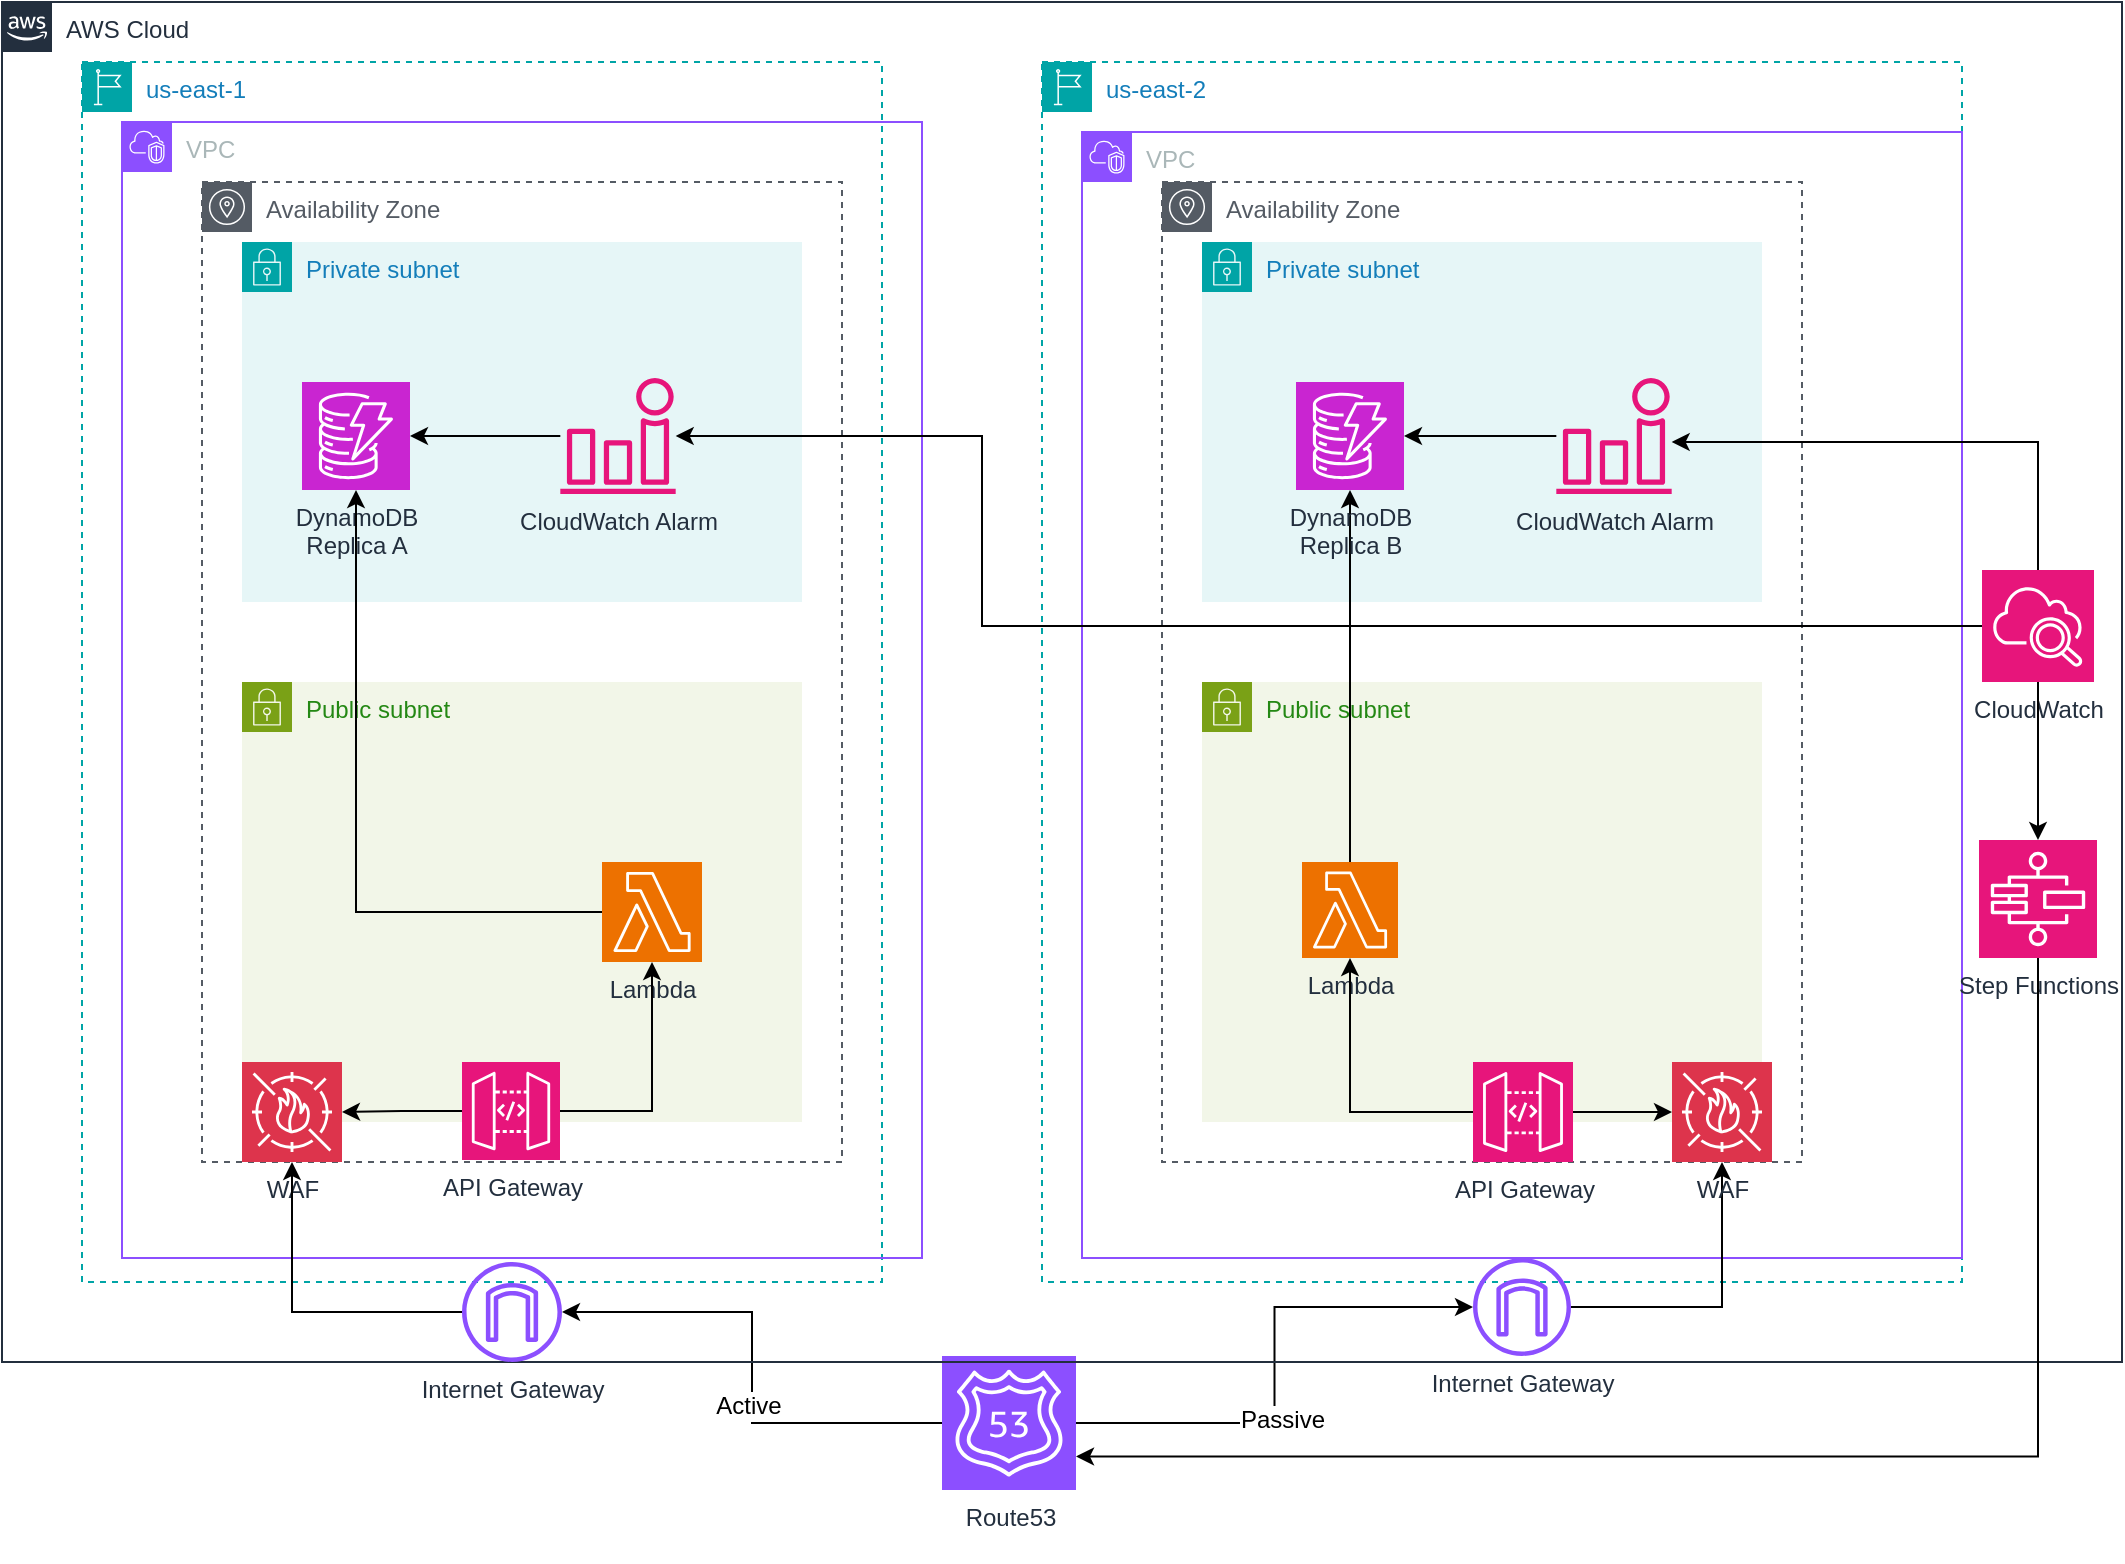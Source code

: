 <mxfile version="26.0.16">
  <diagram id="Ht1M8jgEwFfnCIfOTk4-" name="Page-1">
    <mxGraphModel dx="1198" dy="1901" grid="1" gridSize="10" guides="1" tooltips="1" connect="1" arrows="1" fold="1" page="1" pageScale="1" pageWidth="1169" pageHeight="827" math="0" shadow="0">
      <root>
        <mxCell id="0" />
        <mxCell id="1" parent="0" />
        <mxCell id="qHk2vTECXhj8ju3waCSB-45" style="edgeStyle=orthogonalEdgeStyle;rounded=0;orthogonalLoop=1;jettySize=auto;html=1;" edge="1" parent="1" source="qHk2vTECXhj8ju3waCSB-25" target="qHk2vTECXhj8ju3waCSB-38">
          <mxGeometry relative="1" as="geometry" />
        </mxCell>
        <mxCell id="qHk2vTECXhj8ju3waCSB-72" value="&lt;font style=&quot;font-size: 12px;&quot;&gt;Active&lt;/font&gt;" style="edgeLabel;html=1;align=center;verticalAlign=middle;resizable=0;points=[];" vertex="1" connectable="0" parent="qHk2vTECXhj8ju3waCSB-45">
          <mxGeometry x="-0.155" y="2" relative="1" as="geometry">
            <mxPoint as="offset" />
          </mxGeometry>
        </mxCell>
        <mxCell id="qHk2vTECXhj8ju3waCSB-46" style="edgeStyle=orthogonalEdgeStyle;rounded=0;orthogonalLoop=1;jettySize=auto;html=1;" edge="1" parent="1" source="qHk2vTECXhj8ju3waCSB-25" target="qHk2vTECXhj8ju3waCSB-42">
          <mxGeometry relative="1" as="geometry" />
        </mxCell>
        <mxCell id="qHk2vTECXhj8ju3waCSB-73" value="&lt;font style=&quot;font-size: 12px;&quot;&gt;Passive&lt;/font&gt;" style="edgeLabel;html=1;align=center;verticalAlign=middle;resizable=0;points=[];" vertex="1" connectable="0" parent="qHk2vTECXhj8ju3waCSB-46">
          <mxGeometry x="-0.199" y="-3" relative="1" as="geometry">
            <mxPoint y="1" as="offset" />
          </mxGeometry>
        </mxCell>
        <mxCell id="qHk2vTECXhj8ju3waCSB-25" value="&lt;div&gt;Route53&lt;/div&gt;&lt;div&gt;&lt;br&gt;&lt;/div&gt;" style="sketch=0;points=[[0,0,0],[0.25,0,0],[0.5,0,0],[0.75,0,0],[1,0,0],[0,1,0],[0.25,1,0],[0.5,1,0],[0.75,1,0],[1,1,0],[0,0.25,0],[0,0.5,0],[0,0.75,0],[1,0.25,0],[1,0.5,0],[1,0.75,0]];outlineConnect=0;fontColor=#232F3E;fillColor=#8C4FFF;strokeColor=#ffffff;dashed=0;verticalLabelPosition=bottom;verticalAlign=top;align=center;html=1;fontSize=12;fontStyle=0;aspect=fixed;shape=mxgraph.aws4.resourceIcon;resIcon=mxgraph.aws4.route_53;" vertex="1" parent="1">
          <mxGeometry x="530" y="-123" width="67" height="67" as="geometry" />
        </mxCell>
        <mxCell id="qHk2vTECXhj8ju3waCSB-28" value="AWS Cloud" style="points=[[0,0],[0.25,0],[0.5,0],[0.75,0],[1,0],[1,0.25],[1,0.5],[1,0.75],[1,1],[0.75,1],[0.5,1],[0.25,1],[0,1],[0,0.75],[0,0.5],[0,0.25]];outlineConnect=0;gradientColor=none;html=1;whiteSpace=wrap;fontSize=12;fontStyle=0;container=1;pointerEvents=0;collapsible=0;recursiveResize=0;shape=mxgraph.aws4.group;grIcon=mxgraph.aws4.group_aws_cloud_alt;strokeColor=#232F3E;fillColor=none;verticalAlign=top;align=left;spacingLeft=30;fontColor=#232F3E;dashed=0;" vertex="1" parent="1">
          <mxGeometry x="60" y="-800" width="1060" height="680" as="geometry" />
        </mxCell>
        <mxCell id="qHk2vTECXhj8ju3waCSB-13" value="Private subnet" style="points=[[0,0],[0.25,0],[0.5,0],[0.75,0],[1,0],[1,0.25],[1,0.5],[1,0.75],[1,1],[0.75,1],[0.5,1],[0.25,1],[0,1],[0,0.75],[0,0.5],[0,0.25]];outlineConnect=0;gradientColor=none;html=1;whiteSpace=wrap;fontSize=12;fontStyle=0;container=1;pointerEvents=0;collapsible=0;recursiveResize=0;shape=mxgraph.aws4.group;grIcon=mxgraph.aws4.group_security_group;grStroke=0;strokeColor=#00A4A6;fillColor=#E6F6F7;verticalAlign=top;align=left;spacingLeft=30;fontColor=#147EBA;dashed=0;" vertex="1" parent="qHk2vTECXhj8ju3waCSB-28">
          <mxGeometry x="600" y="120" width="280" height="180" as="geometry" />
        </mxCell>
        <mxCell id="qHk2vTECXhj8ju3waCSB-14" value="Public subnet" style="points=[[0,0],[0.25,0],[0.5,0],[0.75,0],[1,0],[1,0.25],[1,0.5],[1,0.75],[1,1],[0.75,1],[0.5,1],[0.25,1],[0,1],[0,0.75],[0,0.5],[0,0.25]];outlineConnect=0;gradientColor=none;html=1;whiteSpace=wrap;fontSize=12;fontStyle=0;container=1;pointerEvents=0;collapsible=0;recursiveResize=0;shape=mxgraph.aws4.group;grIcon=mxgraph.aws4.group_security_group;grStroke=0;strokeColor=#7AA116;fillColor=#F2F6E8;verticalAlign=top;align=left;spacingLeft=30;fontColor=#248814;dashed=0;" vertex="1" parent="qHk2vTECXhj8ju3waCSB-28">
          <mxGeometry x="600" y="340" width="280" height="220" as="geometry" />
        </mxCell>
        <mxCell id="qHk2vTECXhj8ju3waCSB-26" value="us-east-2" style="points=[[0,0],[0.25,0],[0.5,0],[0.75,0],[1,0],[1,0.25],[1,0.5],[1,0.75],[1,1],[0.75,1],[0.5,1],[0.25,1],[0,1],[0,0.75],[0,0.5],[0,0.25]];outlineConnect=0;gradientColor=none;html=1;whiteSpace=wrap;fontSize=12;fontStyle=0;container=1;pointerEvents=0;collapsible=0;recursiveResize=0;shape=mxgraph.aws4.group;grIcon=mxgraph.aws4.group_region;strokeColor=#00A4A6;fillColor=none;verticalAlign=top;align=left;spacingLeft=30;fontColor=#147EBA;dashed=1;" vertex="1" parent="qHk2vTECXhj8ju3waCSB-28">
          <mxGeometry x="520" y="30" width="460" height="610" as="geometry" />
        </mxCell>
        <mxCell id="qHk2vTECXhj8ju3waCSB-41" value="VPC" style="points=[[0,0],[0.25,0],[0.5,0],[0.75,0],[1,0],[1,0.25],[1,0.5],[1,0.75],[1,1],[0.75,1],[0.5,1],[0.25,1],[0,1],[0,0.75],[0,0.5],[0,0.25]];outlineConnect=0;gradientColor=none;html=1;whiteSpace=wrap;fontSize=12;fontStyle=0;container=1;pointerEvents=0;collapsible=0;recursiveResize=0;shape=mxgraph.aws4.group;grIcon=mxgraph.aws4.group_vpc2;strokeColor=#8C4FFF;fillColor=none;verticalAlign=top;align=left;spacingLeft=30;fontColor=#AAB7B8;dashed=0;" vertex="1" parent="qHk2vTECXhj8ju3waCSB-26">
          <mxGeometry x="20" y="35" width="440" height="563" as="geometry" />
        </mxCell>
        <mxCell id="qHk2vTECXhj8ju3waCSB-34" value="us-east-1" style="points=[[0,0],[0.25,0],[0.5,0],[0.75,0],[1,0],[1,0.25],[1,0.5],[1,0.75],[1,1],[0.75,1],[0.5,1],[0.25,1],[0,1],[0,0.75],[0,0.5],[0,0.25]];outlineConnect=0;gradientColor=none;html=1;whiteSpace=wrap;fontSize=12;fontStyle=0;container=1;pointerEvents=0;collapsible=0;recursiveResize=0;shape=mxgraph.aws4.group;grIcon=mxgraph.aws4.group_region;strokeColor=#00A4A6;fillColor=none;verticalAlign=top;align=left;spacingLeft=30;fontColor=#147EBA;dashed=1;" vertex="1" parent="qHk2vTECXhj8ju3waCSB-28">
          <mxGeometry x="40" y="30" width="400" height="610" as="geometry" />
        </mxCell>
        <mxCell id="qHk2vTECXhj8ju3waCSB-35" value="&lt;div&gt;Availability Zone &lt;br&gt;&lt;/div&gt;&lt;div&gt;&lt;br&gt;&lt;/div&gt;" style="sketch=0;outlineConnect=0;gradientColor=none;html=1;whiteSpace=wrap;fontSize=12;fontStyle=0;shape=mxgraph.aws4.group;grIcon=mxgraph.aws4.group_availability_zone;strokeColor=#545B64;fillColor=none;verticalAlign=top;align=left;spacingLeft=30;fontColor=#545B64;dashed=1;" vertex="1" parent="qHk2vTECXhj8ju3waCSB-28">
          <mxGeometry x="580" y="90" width="320" height="490" as="geometry" />
        </mxCell>
        <mxCell id="qHk2vTECXhj8ju3waCSB-40" value="VPC" style="points=[[0,0],[0.25,0],[0.5,0],[0.75,0],[1,0],[1,0.25],[1,0.5],[1,0.75],[1,1],[0.75,1],[0.5,1],[0.25,1],[0,1],[0,0.75],[0,0.5],[0,0.25]];outlineConnect=0;gradientColor=none;html=1;whiteSpace=wrap;fontSize=12;fontStyle=0;container=1;pointerEvents=0;collapsible=0;recursiveResize=0;shape=mxgraph.aws4.group;grIcon=mxgraph.aws4.group_vpc2;strokeColor=#8C4FFF;fillColor=none;verticalAlign=top;align=left;spacingLeft=30;fontColor=#AAB7B8;dashed=0;" vertex="1" parent="qHk2vTECXhj8ju3waCSB-28">
          <mxGeometry x="60" y="60" width="400" height="568" as="geometry" />
        </mxCell>
        <mxCell id="qHk2vTECXhj8ju3waCSB-30" value="&lt;div&gt;Availability Zone &lt;br&gt;&lt;/div&gt;&lt;div&gt;&lt;br&gt;&lt;/div&gt;" style="sketch=0;outlineConnect=0;gradientColor=none;html=1;whiteSpace=wrap;fontSize=12;fontStyle=0;shape=mxgraph.aws4.group;grIcon=mxgraph.aws4.group_availability_zone;strokeColor=#545B64;fillColor=none;verticalAlign=top;align=left;spacingLeft=30;fontColor=#545B64;dashed=1;" vertex="1" parent="qHk2vTECXhj8ju3waCSB-40">
          <mxGeometry x="40" y="30" width="320" height="490" as="geometry" />
        </mxCell>
        <mxCell id="qHk2vTECXhj8ju3waCSB-21" value="Private subnet" style="points=[[0,0],[0.25,0],[0.5,0],[0.75,0],[1,0],[1,0.25],[1,0.5],[1,0.75],[1,1],[0.75,1],[0.5,1],[0.25,1],[0,1],[0,0.75],[0,0.5],[0,0.25]];outlineConnect=0;gradientColor=none;html=1;whiteSpace=wrap;fontSize=12;fontStyle=0;container=1;pointerEvents=0;collapsible=0;recursiveResize=0;shape=mxgraph.aws4.group;grIcon=mxgraph.aws4.group_security_group;grStroke=0;strokeColor=#00A4A6;fillColor=#E6F6F7;verticalAlign=top;align=left;spacingLeft=30;fontColor=#147EBA;dashed=0;" vertex="1" parent="qHk2vTECXhj8ju3waCSB-40">
          <mxGeometry x="60" y="60" width="280" height="180" as="geometry" />
        </mxCell>
        <mxCell id="qHk2vTECXhj8ju3waCSB-58" value="DynamoDB&lt;br&gt;&lt;div&gt;Replica A&lt;/div&gt;&lt;div&gt;&lt;br&gt;&lt;/div&gt;" style="sketch=0;points=[[0,0,0],[0.25,0,0],[0.5,0,0],[0.75,0,0],[1,0,0],[0,1,0],[0.25,1,0],[0.5,1,0],[0.75,1,0],[1,1,0],[0,0.25,0],[0,0.5,0],[0,0.75,0],[1,0.25,0],[1,0.5,0],[1,0.75,0]];outlineConnect=0;fontColor=#232F3E;fillColor=#C925D1;strokeColor=#ffffff;dashed=0;verticalLabelPosition=bottom;verticalAlign=top;align=center;html=1;fontSize=12;fontStyle=0;aspect=fixed;shape=mxgraph.aws4.resourceIcon;resIcon=mxgraph.aws4.dynamodb;" vertex="1" parent="qHk2vTECXhj8ju3waCSB-21">
          <mxGeometry x="30" y="70" width="54" height="54" as="geometry" />
        </mxCell>
        <mxCell id="qHk2vTECXhj8ju3waCSB-31" value="Public subnet" style="points=[[0,0],[0.25,0],[0.5,0],[0.75,0],[1,0],[1,0.25],[1,0.5],[1,0.75],[1,1],[0.75,1],[0.5,1],[0.25,1],[0,1],[0,0.75],[0,0.5],[0,0.25]];outlineConnect=0;gradientColor=none;html=1;whiteSpace=wrap;fontSize=12;fontStyle=0;container=1;pointerEvents=0;collapsible=0;recursiveResize=0;shape=mxgraph.aws4.group;grIcon=mxgraph.aws4.group_security_group;grStroke=0;strokeColor=#7AA116;fillColor=#F2F6E8;verticalAlign=top;align=left;spacingLeft=30;fontColor=#248814;dashed=0;" vertex="1" parent="qHk2vTECXhj8ju3waCSB-40">
          <mxGeometry x="60" y="280" width="280" height="220" as="geometry" />
        </mxCell>
        <mxCell id="qHk2vTECXhj8ju3waCSB-44" value="API Gateway" style="sketch=0;points=[[0,0,0],[0.25,0,0],[0.5,0,0],[0.75,0,0],[1,0,0],[0,1,0],[0.25,1,0],[0.5,1,0],[0.75,1,0],[1,1,0],[0,0.25,0],[0,0.5,0],[0,0.75,0],[1,0.25,0],[1,0.5,0],[1,0.75,0]];outlineConnect=0;fontColor=#232F3E;fillColor=#E7157B;strokeColor=#ffffff;dashed=0;verticalLabelPosition=bottom;verticalAlign=top;align=center;html=1;fontSize=12;fontStyle=0;aspect=fixed;shape=mxgraph.aws4.resourceIcon;resIcon=mxgraph.aws4.api_gateway;" vertex="1" parent="qHk2vTECXhj8ju3waCSB-40">
          <mxGeometry x="170" y="470" width="49" height="49" as="geometry" />
        </mxCell>
        <mxCell id="qHk2vTECXhj8ju3waCSB-50" value="WAF" style="sketch=0;points=[[0,0,0],[0.25,0,0],[0.5,0,0],[0.75,0,0],[1,0,0],[0,1,0],[0.25,1,0],[0.5,1,0],[0.75,1,0],[1,1,0],[0,0.25,0],[0,0.5,0],[0,0.75,0],[1,0.25,0],[1,0.5,0],[1,0.75,0]];outlineConnect=0;fontColor=#232F3E;fillColor=#DD344C;strokeColor=#ffffff;dashed=0;verticalLabelPosition=bottom;verticalAlign=top;align=center;html=1;fontSize=12;fontStyle=0;aspect=fixed;shape=mxgraph.aws4.resourceIcon;resIcon=mxgraph.aws4.waf;" vertex="1" parent="qHk2vTECXhj8ju3waCSB-40">
          <mxGeometry x="60" y="470" width="50" height="50" as="geometry" />
        </mxCell>
        <mxCell id="qHk2vTECXhj8ju3waCSB-51" style="edgeStyle=orthogonalEdgeStyle;rounded=0;orthogonalLoop=1;jettySize=auto;html=1;entryX=1;entryY=0.5;entryDx=0;entryDy=0;entryPerimeter=0;" edge="1" parent="qHk2vTECXhj8ju3waCSB-40" source="qHk2vTECXhj8ju3waCSB-44" target="qHk2vTECXhj8ju3waCSB-50">
          <mxGeometry relative="1" as="geometry" />
        </mxCell>
        <mxCell id="qHk2vTECXhj8ju3waCSB-62" style="edgeStyle=orthogonalEdgeStyle;rounded=0;orthogonalLoop=1;jettySize=auto;html=1;" edge="1" parent="qHk2vTECXhj8ju3waCSB-40" source="qHk2vTECXhj8ju3waCSB-55" target="qHk2vTECXhj8ju3waCSB-58">
          <mxGeometry relative="1" as="geometry" />
        </mxCell>
        <mxCell id="qHk2vTECXhj8ju3waCSB-55" value="Lambda" style="sketch=0;points=[[0,0,0],[0.25,0,0],[0.5,0,0],[0.75,0,0],[1,0,0],[0,1,0],[0.25,1,0],[0.5,1,0],[0.75,1,0],[1,1,0],[0,0.25,0],[0,0.5,0],[0,0.75,0],[1,0.25,0],[1,0.5,0],[1,0.75,0]];outlineConnect=0;fontColor=#232F3E;fillColor=#ED7100;strokeColor=#ffffff;dashed=0;verticalLabelPosition=bottom;verticalAlign=top;align=center;html=1;fontSize=12;fontStyle=0;aspect=fixed;shape=mxgraph.aws4.resourceIcon;resIcon=mxgraph.aws4.lambda;" vertex="1" parent="qHk2vTECXhj8ju3waCSB-40">
          <mxGeometry x="240" y="370" width="50" height="50" as="geometry" />
        </mxCell>
        <mxCell id="qHk2vTECXhj8ju3waCSB-56" style="edgeStyle=orthogonalEdgeStyle;rounded=0;orthogonalLoop=1;jettySize=auto;html=1;" edge="1" parent="qHk2vTECXhj8ju3waCSB-40" source="qHk2vTECXhj8ju3waCSB-44" target="qHk2vTECXhj8ju3waCSB-55">
          <mxGeometry relative="1" as="geometry" />
        </mxCell>
        <mxCell id="qHk2vTECXhj8ju3waCSB-77" style="edgeStyle=orthogonalEdgeStyle;rounded=0;orthogonalLoop=1;jettySize=auto;html=1;" edge="1" parent="qHk2vTECXhj8ju3waCSB-40" source="qHk2vTECXhj8ju3waCSB-75" target="qHk2vTECXhj8ju3waCSB-58">
          <mxGeometry relative="1" as="geometry" />
        </mxCell>
        <mxCell id="qHk2vTECXhj8ju3waCSB-75" value="&lt;div&gt;CloudWatch Alarm&lt;/div&gt;&lt;div&gt;&lt;br&gt;&lt;/div&gt;" style="sketch=0;outlineConnect=0;fontColor=#232F3E;gradientColor=none;fillColor=#E7157B;strokeColor=none;dashed=0;verticalLabelPosition=bottom;verticalAlign=top;align=center;html=1;fontSize=12;fontStyle=0;aspect=fixed;pointerEvents=1;shape=mxgraph.aws4.alarm;" vertex="1" parent="qHk2vTECXhj8ju3waCSB-40">
          <mxGeometry x="219" y="128" width="58" height="58" as="geometry" />
        </mxCell>
        <mxCell id="qHk2vTECXhj8ju3waCSB-38" value="&lt;div&gt;Internet Gateway&lt;/div&gt;&lt;div&gt;&lt;br&gt;&lt;/div&gt;" style="sketch=0;outlineConnect=0;fontColor=#232F3E;gradientColor=none;fillColor=#8C4FFF;strokeColor=none;dashed=0;verticalLabelPosition=bottom;verticalAlign=top;align=center;html=1;fontSize=12;fontStyle=0;aspect=fixed;pointerEvents=1;shape=mxgraph.aws4.internet_gateway;" vertex="1" parent="qHk2vTECXhj8ju3waCSB-28">
          <mxGeometry x="230" y="630" width="50" height="50" as="geometry" />
        </mxCell>
        <mxCell id="qHk2vTECXhj8ju3waCSB-84" style="edgeStyle=orthogonalEdgeStyle;rounded=0;orthogonalLoop=1;jettySize=auto;html=1;" edge="1" parent="qHk2vTECXhj8ju3waCSB-28" source="qHk2vTECXhj8ju3waCSB-42" target="qHk2vTECXhj8ju3waCSB-52">
          <mxGeometry relative="1" as="geometry" />
        </mxCell>
        <mxCell id="qHk2vTECXhj8ju3waCSB-42" value="&lt;div&gt;Internet Gateway&lt;/div&gt;&lt;div&gt;&lt;br&gt;&lt;/div&gt;" style="sketch=0;outlineConnect=0;fontColor=#232F3E;gradientColor=none;fillColor=#8C4FFF;strokeColor=none;dashed=0;verticalLabelPosition=bottom;verticalAlign=top;align=center;html=1;fontSize=12;fontStyle=0;aspect=fixed;pointerEvents=1;shape=mxgraph.aws4.internet_gateway;" vertex="1" parent="qHk2vTECXhj8ju3waCSB-28">
          <mxGeometry x="735.5" y="628" width="49" height="49" as="geometry" />
        </mxCell>
        <mxCell id="qHk2vTECXhj8ju3waCSB-63" style="edgeStyle=orthogonalEdgeStyle;rounded=0;orthogonalLoop=1;jettySize=auto;html=1;" edge="1" parent="qHk2vTECXhj8ju3waCSB-28" source="qHk2vTECXhj8ju3waCSB-54" target="qHk2vTECXhj8ju3waCSB-59">
          <mxGeometry relative="1" as="geometry" />
        </mxCell>
        <mxCell id="qHk2vTECXhj8ju3waCSB-54" value="Lambda" style="sketch=0;points=[[0,0,0],[0.25,0,0],[0.5,0,0],[0.75,0,0],[1,0,0],[0,1,0],[0.25,1,0],[0.5,1,0],[0.75,1,0],[1,1,0],[0,0.25,0],[0,0.5,0],[0,0.75,0],[1,0.25,0],[1,0.5,0],[1,0.75,0]];outlineConnect=0;fontColor=#232F3E;fillColor=#ED7100;strokeColor=#ffffff;dashed=0;verticalLabelPosition=bottom;verticalAlign=top;align=center;html=1;fontSize=12;fontStyle=0;aspect=fixed;shape=mxgraph.aws4.resourceIcon;resIcon=mxgraph.aws4.lambda;" vertex="1" parent="qHk2vTECXhj8ju3waCSB-28">
          <mxGeometry x="650" y="430" width="48" height="48" as="geometry" />
        </mxCell>
        <mxCell id="qHk2vTECXhj8ju3waCSB-57" style="edgeStyle=orthogonalEdgeStyle;rounded=0;orthogonalLoop=1;jettySize=auto;html=1;" edge="1" parent="qHk2vTECXhj8ju3waCSB-28" source="qHk2vTECXhj8ju3waCSB-43" target="qHk2vTECXhj8ju3waCSB-54">
          <mxGeometry relative="1" as="geometry" />
        </mxCell>
        <mxCell id="qHk2vTECXhj8ju3waCSB-59" value="&lt;div&gt;DynamoDB&lt;/div&gt;&lt;div&gt;Replica B&lt;/div&gt;&lt;div&gt;&lt;br&gt;&lt;/div&gt;" style="sketch=0;points=[[0,0,0],[0.25,0,0],[0.5,0,0],[0.75,0,0],[1,0,0],[0,1,0],[0.25,1,0],[0.5,1,0],[0.75,1,0],[1,1,0],[0,0.25,0],[0,0.5,0],[0,0.75,0],[1,0.25,0],[1,0.5,0],[1,0.75,0]];outlineConnect=0;fontColor=#232F3E;fillColor=#C925D1;strokeColor=#ffffff;dashed=0;verticalLabelPosition=bottom;verticalAlign=top;align=center;html=1;fontSize=12;fontStyle=0;aspect=fixed;shape=mxgraph.aws4.resourceIcon;resIcon=mxgraph.aws4.dynamodb;" vertex="1" parent="qHk2vTECXhj8ju3waCSB-28">
          <mxGeometry x="647" y="190" width="54" height="54" as="geometry" />
        </mxCell>
        <mxCell id="qHk2vTECXhj8ju3waCSB-79" style="edgeStyle=orthogonalEdgeStyle;rounded=0;orthogonalLoop=1;jettySize=auto;html=1;" edge="1" parent="qHk2vTECXhj8ju3waCSB-28" source="qHk2vTECXhj8ju3waCSB-60" target="qHk2vTECXhj8ju3waCSB-76">
          <mxGeometry relative="1" as="geometry">
            <Array as="points">
              <mxPoint x="1018" y="220" />
            </Array>
          </mxGeometry>
        </mxCell>
        <mxCell id="qHk2vTECXhj8ju3waCSB-80" style="edgeStyle=orthogonalEdgeStyle;rounded=0;orthogonalLoop=1;jettySize=auto;html=1;" edge="1" parent="qHk2vTECXhj8ju3waCSB-28" source="qHk2vTECXhj8ju3waCSB-60" target="qHk2vTECXhj8ju3waCSB-75">
          <mxGeometry relative="1" as="geometry">
            <Array as="points">
              <mxPoint x="490" y="312" />
              <mxPoint x="490" y="217" />
            </Array>
          </mxGeometry>
        </mxCell>
        <mxCell id="qHk2vTECXhj8ju3waCSB-60" value="&lt;div&gt;CloudWatch&lt;/div&gt;&lt;div&gt;&lt;br&gt;&lt;/div&gt;" style="sketch=0;points=[[0,0,0],[0.25,0,0],[0.5,0,0],[0.75,0,0],[1,0,0],[0,1,0],[0.25,1,0],[0.5,1,0],[0.75,1,0],[1,1,0],[0,0.25,0],[0,0.5,0],[0,0.75,0],[1,0.25,0],[1,0.5,0],[1,0.75,0]];points=[[0,0,0],[0.25,0,0],[0.5,0,0],[0.75,0,0],[1,0,0],[0,1,0],[0.25,1,0],[0.5,1,0],[0.75,1,0],[1,1,0],[0,0.25,0],[0,0.5,0],[0,0.75,0],[1,0.25,0],[1,0.5,0],[1,0.75,0]];outlineConnect=0;fontColor=#232F3E;fillColor=#E7157B;strokeColor=#ffffff;dashed=0;verticalLabelPosition=bottom;verticalAlign=top;align=center;html=1;fontSize=12;fontStyle=0;aspect=fixed;shape=mxgraph.aws4.resourceIcon;resIcon=mxgraph.aws4.cloudwatch_2;" vertex="1" parent="qHk2vTECXhj8ju3waCSB-28">
          <mxGeometry x="990" y="284" width="56" height="56" as="geometry" />
        </mxCell>
        <mxCell id="qHk2vTECXhj8ju3waCSB-69" value="&lt;div&gt;Step Functions&lt;/div&gt;&lt;div&gt;&lt;br&gt;&lt;/div&gt;" style="sketch=0;points=[[0,0,0],[0.25,0,0],[0.5,0,0],[0.75,0,0],[1,0,0],[0,1,0],[0.25,1,0],[0.5,1,0],[0.75,1,0],[1,1,0],[0,0.25,0],[0,0.5,0],[0,0.75,0],[1,0.25,0],[1,0.5,0],[1,0.75,0]];outlineConnect=0;fontColor=#232F3E;fillColor=#E7157B;strokeColor=#ffffff;dashed=0;verticalLabelPosition=bottom;verticalAlign=top;align=center;html=1;fontSize=12;fontStyle=0;aspect=fixed;shape=mxgraph.aws4.resourceIcon;resIcon=mxgraph.aws4.step_functions;" vertex="1" parent="qHk2vTECXhj8ju3waCSB-28">
          <mxGeometry x="988.5" y="419" width="59" height="59" as="geometry" />
        </mxCell>
        <mxCell id="qHk2vTECXhj8ju3waCSB-70" style="edgeStyle=orthogonalEdgeStyle;rounded=0;orthogonalLoop=1;jettySize=auto;html=1;entryX=0.5;entryY=0;entryDx=0;entryDy=0;entryPerimeter=0;" edge="1" parent="qHk2vTECXhj8ju3waCSB-28" source="qHk2vTECXhj8ju3waCSB-60" target="qHk2vTECXhj8ju3waCSB-69">
          <mxGeometry relative="1" as="geometry" />
        </mxCell>
        <mxCell id="qHk2vTECXhj8ju3waCSB-43" value="API Gateway" style="sketch=0;points=[[0,0,0],[0.25,0,0],[0.5,0,0],[0.75,0,0],[1,0,0],[0,1,0],[0.25,1,0],[0.5,1,0],[0.75,1,0],[1,1,0],[0,0.25,0],[0,0.5,0],[0,0.75,0],[1,0.25,0],[1,0.5,0],[1,0.75,0]];outlineConnect=0;fontColor=#232F3E;fillColor=#E7157B;strokeColor=#ffffff;dashed=0;verticalLabelPosition=bottom;verticalAlign=top;align=center;html=1;fontSize=12;fontStyle=0;aspect=fixed;shape=mxgraph.aws4.resourceIcon;resIcon=mxgraph.aws4.api_gateway;" vertex="1" parent="qHk2vTECXhj8ju3waCSB-28">
          <mxGeometry x="735.5" y="530" width="50" height="50" as="geometry" />
        </mxCell>
        <mxCell id="qHk2vTECXhj8ju3waCSB-53" style="edgeStyle=orthogonalEdgeStyle;rounded=0;orthogonalLoop=1;jettySize=auto;html=1;" edge="1" parent="qHk2vTECXhj8ju3waCSB-28" source="qHk2vTECXhj8ju3waCSB-43" target="qHk2vTECXhj8ju3waCSB-52">
          <mxGeometry relative="1" as="geometry" />
        </mxCell>
        <mxCell id="qHk2vTECXhj8ju3waCSB-52" value="WAF" style="sketch=0;points=[[0,0,0],[0.25,0,0],[0.5,0,0],[0.75,0,0],[1,0,0],[0,1,0],[0.25,1,0],[0.5,1,0],[0.75,1,0],[1,1,0],[0,0.25,0],[0,0.5,0],[0,0.75,0],[1,0.25,0],[1,0.5,0],[1,0.75,0]];outlineConnect=0;fontColor=#232F3E;fillColor=#DD344C;strokeColor=#ffffff;dashed=0;verticalLabelPosition=bottom;verticalAlign=top;align=center;html=1;fontSize=12;fontStyle=0;aspect=fixed;shape=mxgraph.aws4.resourceIcon;resIcon=mxgraph.aws4.waf;" vertex="1" parent="qHk2vTECXhj8ju3waCSB-28">
          <mxGeometry x="835" y="530" width="50" height="50" as="geometry" />
        </mxCell>
        <mxCell id="qHk2vTECXhj8ju3waCSB-76" value="&lt;div&gt;CloudWatch Alarm&lt;/div&gt;&lt;div&gt;&lt;br&gt;&lt;/div&gt;" style="sketch=0;outlineConnect=0;fontColor=#232F3E;gradientColor=none;fillColor=#E7157B;strokeColor=none;dashed=0;verticalLabelPosition=bottom;verticalAlign=top;align=center;html=1;fontSize=12;fontStyle=0;aspect=fixed;pointerEvents=1;shape=mxgraph.aws4.alarm;" vertex="1" parent="qHk2vTECXhj8ju3waCSB-28">
          <mxGeometry x="777" y="188" width="58" height="58" as="geometry" />
        </mxCell>
        <mxCell id="qHk2vTECXhj8ju3waCSB-78" style="edgeStyle=orthogonalEdgeStyle;rounded=0;orthogonalLoop=1;jettySize=auto;html=1;entryX=1;entryY=0.5;entryDx=0;entryDy=0;entryPerimeter=0;" edge="1" parent="qHk2vTECXhj8ju3waCSB-28" source="qHk2vTECXhj8ju3waCSB-76" target="qHk2vTECXhj8ju3waCSB-59">
          <mxGeometry relative="1" as="geometry" />
        </mxCell>
        <mxCell id="qHk2vTECXhj8ju3waCSB-83" style="edgeStyle=orthogonalEdgeStyle;rounded=0;orthogonalLoop=1;jettySize=auto;html=1;entryX=0.5;entryY=1;entryDx=0;entryDy=0;entryPerimeter=0;" edge="1" parent="qHk2vTECXhj8ju3waCSB-28" source="qHk2vTECXhj8ju3waCSB-38" target="qHk2vTECXhj8ju3waCSB-50">
          <mxGeometry relative="1" as="geometry" />
        </mxCell>
        <mxCell id="qHk2vTECXhj8ju3waCSB-82" style="edgeStyle=orthogonalEdgeStyle;rounded=0;orthogonalLoop=1;jettySize=auto;html=1;entryX=1;entryY=0.75;entryDx=0;entryDy=0;entryPerimeter=0;" edge="1" parent="1" source="qHk2vTECXhj8ju3waCSB-69" target="qHk2vTECXhj8ju3waCSB-25">
          <mxGeometry relative="1" as="geometry">
            <Array as="points">
              <mxPoint x="1078" y="-73" />
            </Array>
          </mxGeometry>
        </mxCell>
      </root>
    </mxGraphModel>
  </diagram>
</mxfile>
